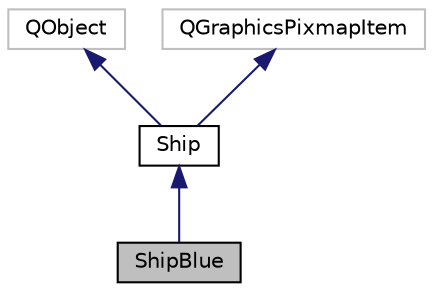 digraph "ShipBlue"
{
 // LATEX_PDF_SIZE
  edge [fontname="Helvetica",fontsize="10",labelfontname="Helvetica",labelfontsize="10"];
  node [fontname="Helvetica",fontsize="10",shape=record];
  Node0 [label="ShipBlue",height=0.2,width=0.4,color="black", fillcolor="grey75", style="filled", fontcolor="black",tooltip="The ShipBlue class."];
  Node1 -> Node0 [dir="back",color="midnightblue",fontsize="10",style="solid",fontname="Helvetica"];
  Node1 [label="Ship",height=0.2,width=0.4,color="black", fillcolor="white", style="filled",URL="$class_ship.html",tooltip="The Ship class Klasa odpowiedzialna za realizacie wszystkich funkcjonalnosci statka kosmicznego."];
  Node2 -> Node1 [dir="back",color="midnightblue",fontsize="10",style="solid",fontname="Helvetica"];
  Node2 [label="QObject",height=0.2,width=0.4,color="grey75", fillcolor="white", style="filled",tooltip=" "];
  Node3 -> Node1 [dir="back",color="midnightblue",fontsize="10",style="solid",fontname="Helvetica"];
  Node3 [label="QGraphicsPixmapItem",height=0.2,width=0.4,color="grey75", fillcolor="white", style="filled",tooltip=" "];
}

